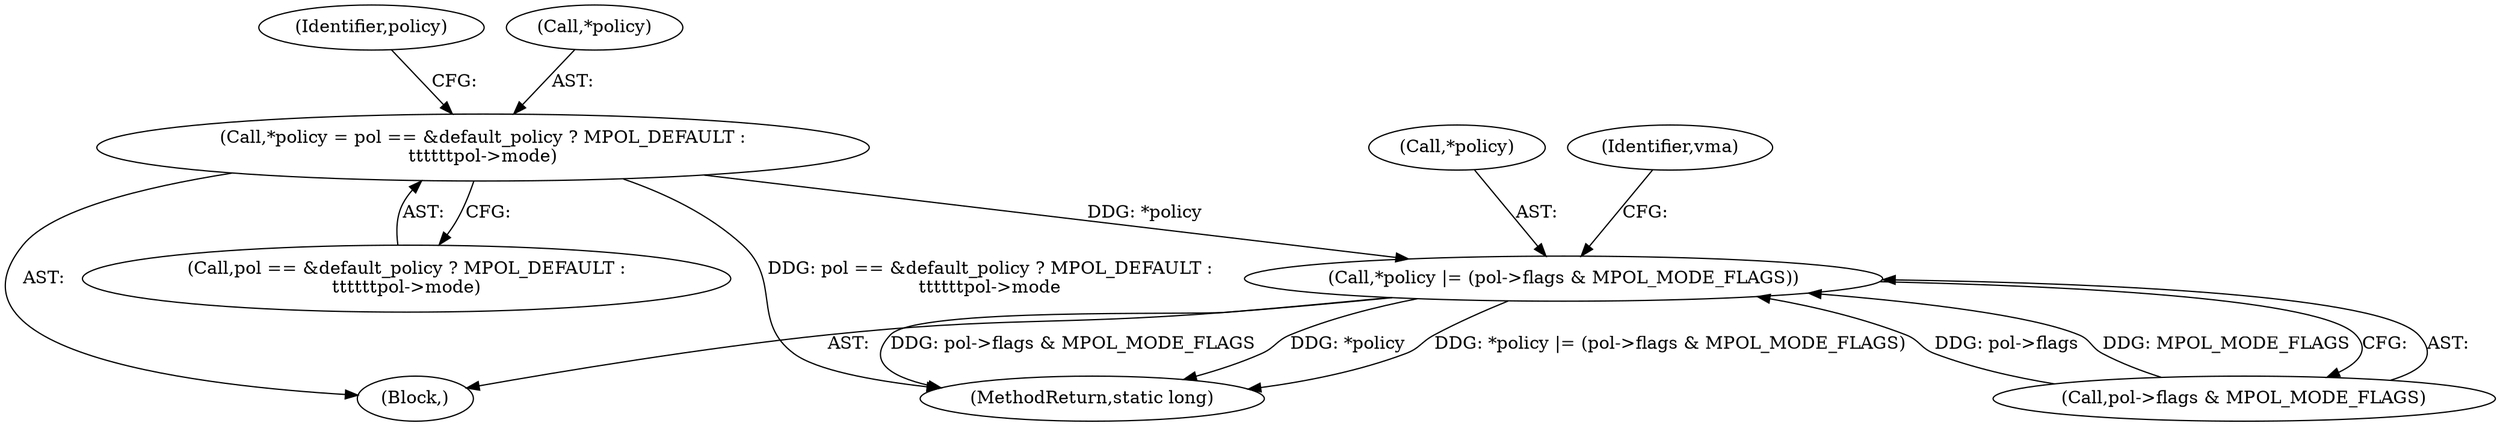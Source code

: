 digraph "0_linux_73223e4e2e3867ebf033a5a8eb2e5df0158ccc99@pointer" {
"1000291" [label="(Call,*policy = pol == &default_policy ? MPOL_DEFAULT :\n\t\t\t\t\t\tpol->mode)"];
"1000303" [label="(Call,*policy |= (pol->flags & MPOL_MODE_FLAGS))"];
"1000306" [label="(Call,pol->flags & MPOL_MODE_FLAGS)"];
"1000304" [label="(Call,*policy)"];
"1000305" [label="(Identifier,policy)"];
"1000290" [label="(Block,)"];
"1000292" [label="(Call,*policy)"];
"1000291" [label="(Call,*policy = pol == &default_policy ? MPOL_DEFAULT :\n\t\t\t\t\t\tpol->mode)"];
"1000365" [label="(MethodReturn,static long)"];
"1000303" [label="(Call,*policy |= (pol->flags & MPOL_MODE_FLAGS))"];
"1000312" [label="(Identifier,vma)"];
"1000294" [label="(Call,pol == &default_policy ? MPOL_DEFAULT :\n\t\t\t\t\t\tpol->mode)"];
"1000291" -> "1000290"  [label="AST: "];
"1000291" -> "1000294"  [label="CFG: "];
"1000292" -> "1000291"  [label="AST: "];
"1000294" -> "1000291"  [label="AST: "];
"1000305" -> "1000291"  [label="CFG: "];
"1000291" -> "1000365"  [label="DDG: pol == &default_policy ? MPOL_DEFAULT :\n\t\t\t\t\t\tpol->mode"];
"1000291" -> "1000303"  [label="DDG: *policy"];
"1000303" -> "1000290"  [label="AST: "];
"1000303" -> "1000306"  [label="CFG: "];
"1000304" -> "1000303"  [label="AST: "];
"1000306" -> "1000303"  [label="AST: "];
"1000312" -> "1000303"  [label="CFG: "];
"1000303" -> "1000365"  [label="DDG: *policy"];
"1000303" -> "1000365"  [label="DDG: *policy |= (pol->flags & MPOL_MODE_FLAGS)"];
"1000303" -> "1000365"  [label="DDG: pol->flags & MPOL_MODE_FLAGS"];
"1000306" -> "1000303"  [label="DDG: pol->flags"];
"1000306" -> "1000303"  [label="DDG: MPOL_MODE_FLAGS"];
}

